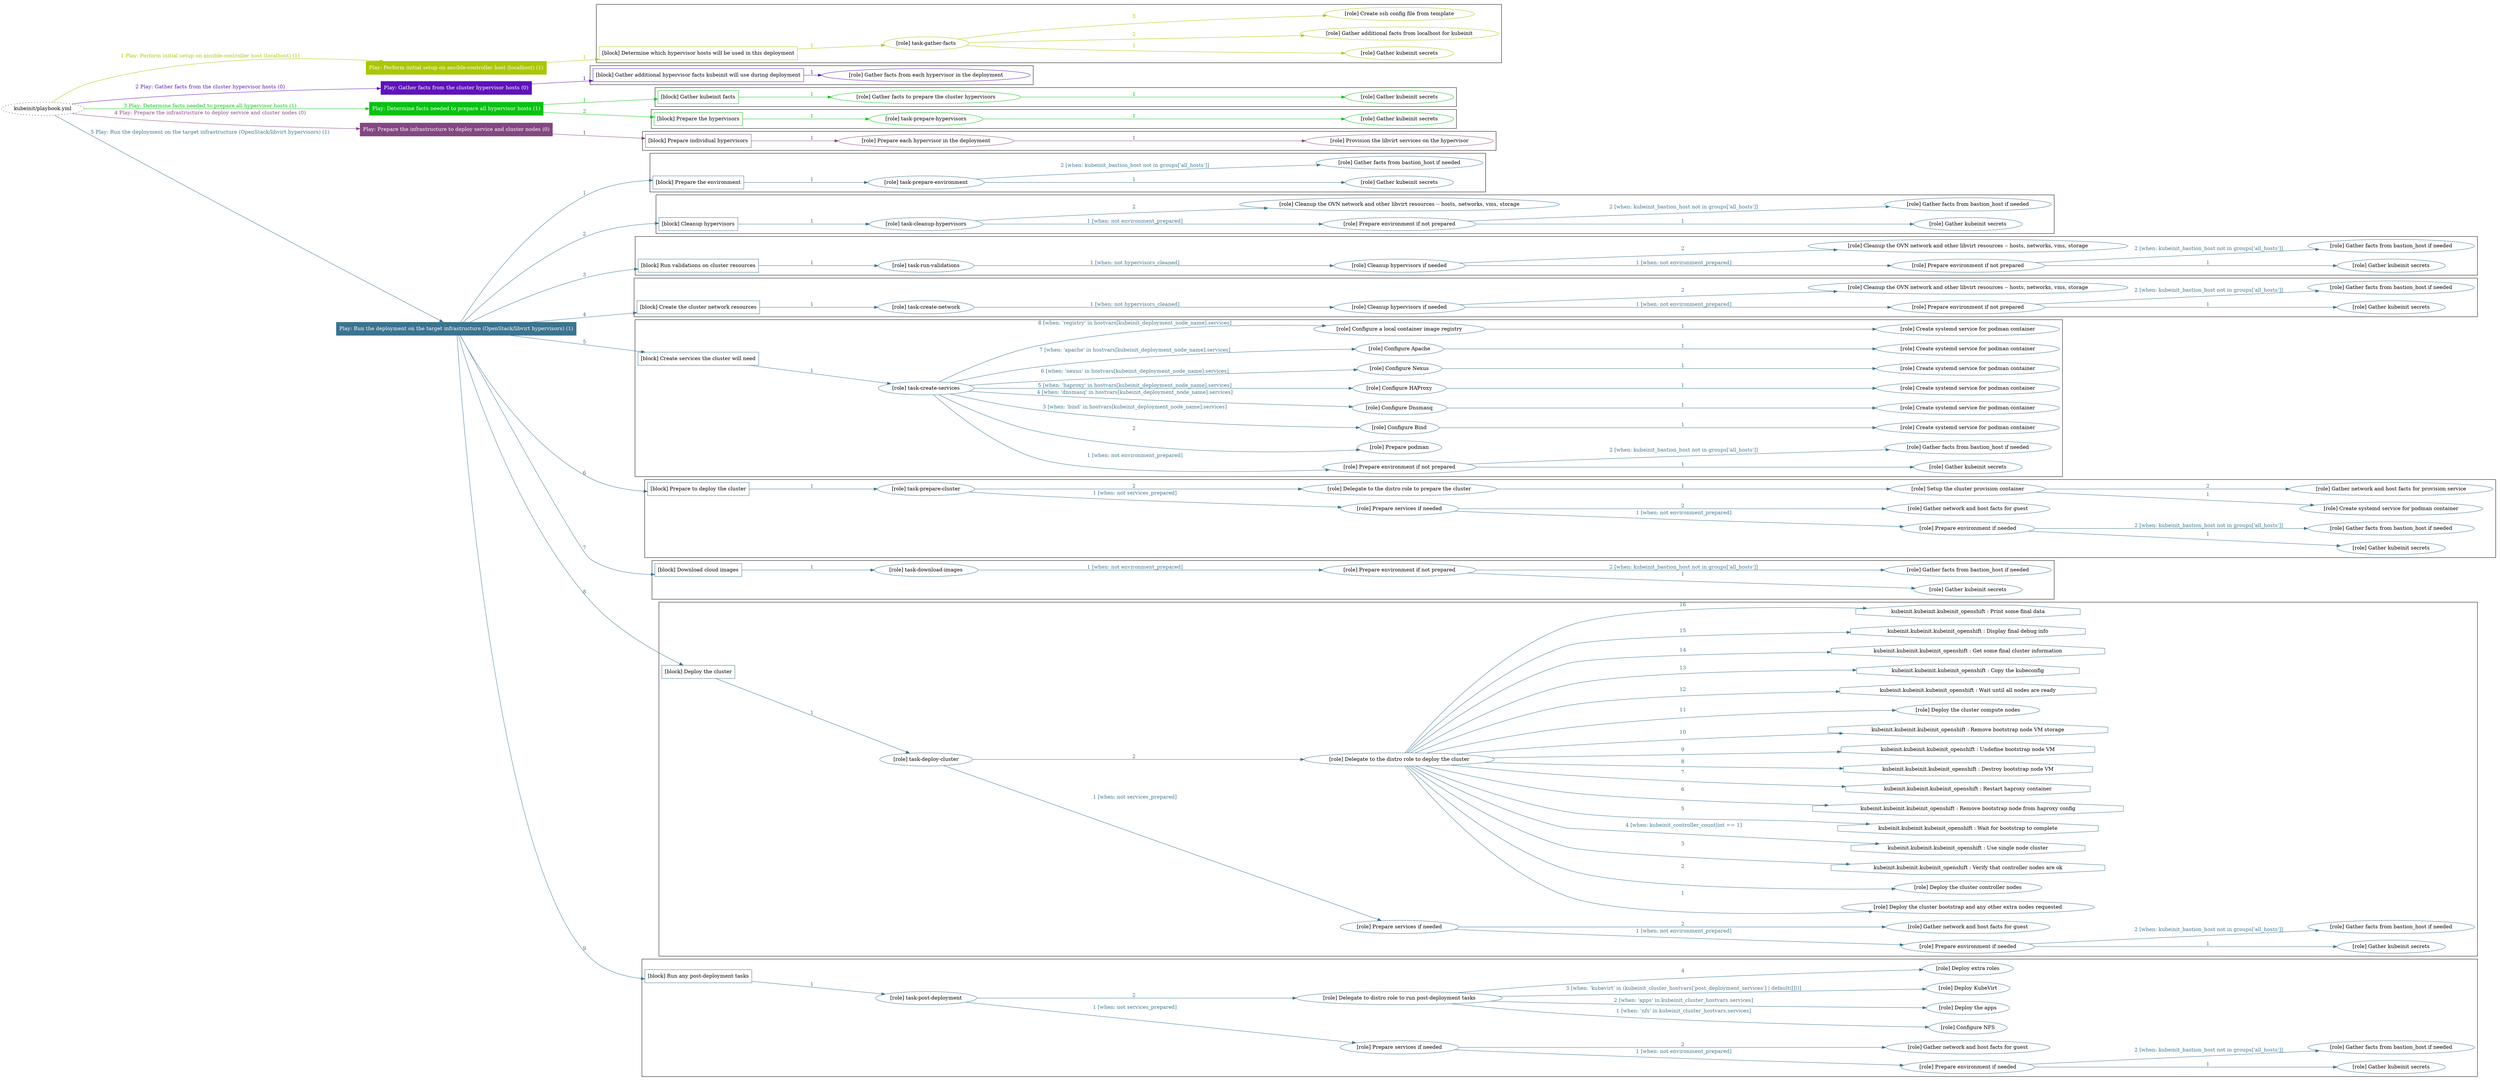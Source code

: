 digraph {
	graph [concentrate=true ordering=in rankdir=LR ratio=fill]
	edge [esep=5 sep=10]
	"kubeinit/playbook.yml" [URL="/home/runner/work/kubeinit/kubeinit/kubeinit/playbook.yml" id=playbook_86c372ff style=dotted]
	"kubeinit/playbook.yml" -> play_2f1bbc1e [label="1 Play: Perform initial setup on ansible-controller host (localhost) (1)" color="#abc606" fontcolor="#abc606" id=edge_play_2f1bbc1e labeltooltip="1 Play: Perform initial setup on ansible-controller host (localhost) (1)" tooltip="1 Play: Perform initial setup on ansible-controller host (localhost) (1)"]
	subgraph "Play: Perform initial setup on ansible-controller host (localhost) (1)" {
		play_2f1bbc1e [label="Play: Perform initial setup on ansible-controller host (localhost) (1)" URL="/home/runner/work/kubeinit/kubeinit/kubeinit/playbook.yml" color="#abc606" fontcolor="#ffffff" id=play_2f1bbc1e shape=box style=filled tooltip=localhost]
		play_2f1bbc1e -> block_312f5016 [label=1 color="#abc606" fontcolor="#abc606" id=edge_block_312f5016 labeltooltip=1 tooltip=1]
		subgraph cluster_block_312f5016 {
			block_312f5016 [label="[block] Determine which hypervisor hosts will be used in this deployment" URL="/home/runner/work/kubeinit/kubeinit/kubeinit/playbook.yml" color="#abc606" id=block_312f5016 labeltooltip="Determine which hypervisor hosts will be used in this deployment" shape=box tooltip="Determine which hypervisor hosts will be used in this deployment"]
			block_312f5016 -> role_a064aaf8 [label="1 " color="#abc606" fontcolor="#abc606" id=edge_role_a064aaf8 labeltooltip="1 " tooltip="1 "]
			subgraph "task-gather-facts" {
				role_a064aaf8 [label="[role] task-gather-facts" URL="/home/runner/work/kubeinit/kubeinit/kubeinit/playbook.yml" color="#abc606" id=role_a064aaf8 tooltip="task-gather-facts"]
				role_a064aaf8 -> role_3e8e041d [label="1 " color="#abc606" fontcolor="#abc606" id=edge_role_3e8e041d labeltooltip="1 " tooltip="1 "]
				subgraph "Gather kubeinit secrets" {
					role_3e8e041d [label="[role] Gather kubeinit secrets" URL="/home/runner/.ansible/collections/ansible_collections/kubeinit/kubeinit/roles/kubeinit_prepare/tasks/build_hypervisors_group.yml" color="#abc606" id=role_3e8e041d tooltip="Gather kubeinit secrets"]
				}
				role_a064aaf8 -> role_da1316b4 [label="2 " color="#abc606" fontcolor="#abc606" id=edge_role_da1316b4 labeltooltip="2 " tooltip="2 "]
				subgraph "Gather additional facts from localhost for kubeinit" {
					role_da1316b4 [label="[role] Gather additional facts from localhost for kubeinit" URL="/home/runner/.ansible/collections/ansible_collections/kubeinit/kubeinit/roles/kubeinit_prepare/tasks/build_hypervisors_group.yml" color="#abc606" id=role_da1316b4 tooltip="Gather additional facts from localhost for kubeinit"]
				}
				role_a064aaf8 -> role_a5958807 [label="3 " color="#abc606" fontcolor="#abc606" id=edge_role_a5958807 labeltooltip="3 " tooltip="3 "]
				subgraph "Create ssh config file from template" {
					role_a5958807 [label="[role] Create ssh config file from template" URL="/home/runner/.ansible/collections/ansible_collections/kubeinit/kubeinit/roles/kubeinit_prepare/tasks/build_hypervisors_group.yml" color="#abc606" id=role_a5958807 tooltip="Create ssh config file from template"]
				}
			}
		}
	}
	"kubeinit/playbook.yml" -> play_542b224c [label="2 Play: Gather facts from the cluster hypervisor hosts (0)" color="#5e13b9" fontcolor="#5e13b9" id=edge_play_542b224c labeltooltip="2 Play: Gather facts from the cluster hypervisor hosts (0)" tooltip="2 Play: Gather facts from the cluster hypervisor hosts (0)"]
	subgraph "Play: Gather facts from the cluster hypervisor hosts (0)" {
		play_542b224c [label="Play: Gather facts from the cluster hypervisor hosts (0)" URL="/home/runner/work/kubeinit/kubeinit/kubeinit/playbook.yml" color="#5e13b9" fontcolor="#ffffff" id=play_542b224c shape=box style=filled tooltip="Play: Gather facts from the cluster hypervisor hosts (0)"]
		play_542b224c -> block_3cb286e9 [label=1 color="#5e13b9" fontcolor="#5e13b9" id=edge_block_3cb286e9 labeltooltip=1 tooltip=1]
		subgraph cluster_block_3cb286e9 {
			block_3cb286e9 [label="[block] Gather additional hypervisor facts kubeinit will use during deployment" URL="/home/runner/work/kubeinit/kubeinit/kubeinit/playbook.yml" color="#5e13b9" id=block_3cb286e9 labeltooltip="Gather additional hypervisor facts kubeinit will use during deployment" shape=box tooltip="Gather additional hypervisor facts kubeinit will use during deployment"]
			block_3cb286e9 -> role_a18df6a1 [label="1 " color="#5e13b9" fontcolor="#5e13b9" id=edge_role_a18df6a1 labeltooltip="1 " tooltip="1 "]
			subgraph "Gather facts from each hypervisor in the deployment" {
				role_a18df6a1 [label="[role] Gather facts from each hypervisor in the deployment" URL="/home/runner/work/kubeinit/kubeinit/kubeinit/playbook.yml" color="#5e13b9" id=role_a18df6a1 tooltip="Gather facts from each hypervisor in the deployment"]
			}
		}
	}
	"kubeinit/playbook.yml" -> play_8dd93a44 [label="3 Play: Determine facts needed to prepare all hypervisor hosts (1)" color="#0ac214" fontcolor="#0ac214" id=edge_play_8dd93a44 labeltooltip="3 Play: Determine facts needed to prepare all hypervisor hosts (1)" tooltip="3 Play: Determine facts needed to prepare all hypervisor hosts (1)"]
	subgraph "Play: Determine facts needed to prepare all hypervisor hosts (1)" {
		play_8dd93a44 [label="Play: Determine facts needed to prepare all hypervisor hosts (1)" URL="/home/runner/work/kubeinit/kubeinit/kubeinit/playbook.yml" color="#0ac214" fontcolor="#ffffff" id=play_8dd93a44 shape=box style=filled tooltip=localhost]
		play_8dd93a44 -> block_58922628 [label=1 color="#0ac214" fontcolor="#0ac214" id=edge_block_58922628 labeltooltip=1 tooltip=1]
		subgraph cluster_block_58922628 {
			block_58922628 [label="[block] Gather kubeinit facts" URL="/home/runner/work/kubeinit/kubeinit/kubeinit/playbook.yml" color="#0ac214" id=block_58922628 labeltooltip="Gather kubeinit facts" shape=box tooltip="Gather kubeinit facts"]
			block_58922628 -> role_56ddfc8f [label="1 " color="#0ac214" fontcolor="#0ac214" id=edge_role_56ddfc8f labeltooltip="1 " tooltip="1 "]
			subgraph "Gather facts to prepare the cluster hypervisors" {
				role_56ddfc8f [label="[role] Gather facts to prepare the cluster hypervisors" URL="/home/runner/work/kubeinit/kubeinit/kubeinit/playbook.yml" color="#0ac214" id=role_56ddfc8f tooltip="Gather facts to prepare the cluster hypervisors"]
				role_56ddfc8f -> role_1b23c92b [label="1 " color="#0ac214" fontcolor="#0ac214" id=edge_role_1b23c92b labeltooltip="1 " tooltip="1 "]
				subgraph "Gather kubeinit secrets" {
					role_1b23c92b [label="[role] Gather kubeinit secrets" URL="/home/runner/.ansible/collections/ansible_collections/kubeinit/kubeinit/roles/kubeinit_prepare/tasks/gather_kubeinit_facts.yml" color="#0ac214" id=role_1b23c92b tooltip="Gather kubeinit secrets"]
				}
			}
		}
		play_8dd93a44 -> block_e1672a41 [label=2 color="#0ac214" fontcolor="#0ac214" id=edge_block_e1672a41 labeltooltip=2 tooltip=2]
		subgraph cluster_block_e1672a41 {
			block_e1672a41 [label="[block] Prepare the hypervisors" URL="/home/runner/work/kubeinit/kubeinit/kubeinit/playbook.yml" color="#0ac214" id=block_e1672a41 labeltooltip="Prepare the hypervisors" shape=box tooltip="Prepare the hypervisors"]
			block_e1672a41 -> role_ffd8056f [label="1 " color="#0ac214" fontcolor="#0ac214" id=edge_role_ffd8056f labeltooltip="1 " tooltip="1 "]
			subgraph "task-prepare-hypervisors" {
				role_ffd8056f [label="[role] task-prepare-hypervisors" URL="/home/runner/work/kubeinit/kubeinit/kubeinit/playbook.yml" color="#0ac214" id=role_ffd8056f tooltip="task-prepare-hypervisors"]
				role_ffd8056f -> role_3801cb96 [label="1 " color="#0ac214" fontcolor="#0ac214" id=edge_role_3801cb96 labeltooltip="1 " tooltip="1 "]
				subgraph "Gather kubeinit secrets" {
					role_3801cb96 [label="[role] Gather kubeinit secrets" URL="/home/runner/.ansible/collections/ansible_collections/kubeinit/kubeinit/roles/kubeinit_prepare/tasks/gather_kubeinit_facts.yml" color="#0ac214" id=role_3801cb96 tooltip="Gather kubeinit secrets"]
				}
			}
		}
	}
	"kubeinit/playbook.yml" -> play_8eaca148 [label="4 Play: Prepare the infrastructure to deploy service and cluster nodes (0)" color="#854783" fontcolor="#854783" id=edge_play_8eaca148 labeltooltip="4 Play: Prepare the infrastructure to deploy service and cluster nodes (0)" tooltip="4 Play: Prepare the infrastructure to deploy service and cluster nodes (0)"]
	subgraph "Play: Prepare the infrastructure to deploy service and cluster nodes (0)" {
		play_8eaca148 [label="Play: Prepare the infrastructure to deploy service and cluster nodes (0)" URL="/home/runner/work/kubeinit/kubeinit/kubeinit/playbook.yml" color="#854783" fontcolor="#ffffff" id=play_8eaca148 shape=box style=filled tooltip="Play: Prepare the infrastructure to deploy service and cluster nodes (0)"]
		play_8eaca148 -> block_ccfe07f7 [label=1 color="#854783" fontcolor="#854783" id=edge_block_ccfe07f7 labeltooltip=1 tooltip=1]
		subgraph cluster_block_ccfe07f7 {
			block_ccfe07f7 [label="[block] Prepare individual hypervisors" URL="/home/runner/work/kubeinit/kubeinit/kubeinit/playbook.yml" color="#854783" id=block_ccfe07f7 labeltooltip="Prepare individual hypervisors" shape=box tooltip="Prepare individual hypervisors"]
			block_ccfe07f7 -> role_b65e6eaa [label="1 " color="#854783" fontcolor="#854783" id=edge_role_b65e6eaa labeltooltip="1 " tooltip="1 "]
			subgraph "Prepare each hypervisor in the deployment" {
				role_b65e6eaa [label="[role] Prepare each hypervisor in the deployment" URL="/home/runner/work/kubeinit/kubeinit/kubeinit/playbook.yml" color="#854783" id=role_b65e6eaa tooltip="Prepare each hypervisor in the deployment"]
				role_b65e6eaa -> role_cb940b52 [label="1 " color="#854783" fontcolor="#854783" id=edge_role_cb940b52 labeltooltip="1 " tooltip="1 "]
				subgraph "Provision the libvirt services on the hypervisor" {
					role_cb940b52 [label="[role] Provision the libvirt services on the hypervisor" URL="/home/runner/.ansible/collections/ansible_collections/kubeinit/kubeinit/roles/kubeinit_prepare/tasks/prepare_hypervisor.yml" color="#854783" id=role_cb940b52 tooltip="Provision the libvirt services on the hypervisor"]
				}
			}
		}
	}
	"kubeinit/playbook.yml" -> play_43fdd0a6 [label="5 Play: Run the deployment on the target infrastructure (OpenStack/libvirt hypervisors) (1)" color="#3c7490" fontcolor="#3c7490" id=edge_play_43fdd0a6 labeltooltip="5 Play: Run the deployment on the target infrastructure (OpenStack/libvirt hypervisors) (1)" tooltip="5 Play: Run the deployment on the target infrastructure (OpenStack/libvirt hypervisors) (1)"]
	subgraph "Play: Run the deployment on the target infrastructure (OpenStack/libvirt hypervisors) (1)" {
		play_43fdd0a6 [label="Play: Run the deployment on the target infrastructure (OpenStack/libvirt hypervisors) (1)" URL="/home/runner/work/kubeinit/kubeinit/kubeinit/playbook.yml" color="#3c7490" fontcolor="#ffffff" id=play_43fdd0a6 shape=box style=filled tooltip=localhost]
		play_43fdd0a6 -> block_279fe6b6 [label=1 color="#3c7490" fontcolor="#3c7490" id=edge_block_279fe6b6 labeltooltip=1 tooltip=1]
		subgraph cluster_block_279fe6b6 {
			block_279fe6b6 [label="[block] Prepare the environment" URL="/home/runner/work/kubeinit/kubeinit/kubeinit/playbook.yml" color="#3c7490" id=block_279fe6b6 labeltooltip="Prepare the environment" shape=box tooltip="Prepare the environment"]
			block_279fe6b6 -> role_2ea2ef56 [label="1 " color="#3c7490" fontcolor="#3c7490" id=edge_role_2ea2ef56 labeltooltip="1 " tooltip="1 "]
			subgraph "task-prepare-environment" {
				role_2ea2ef56 [label="[role] task-prepare-environment" URL="/home/runner/work/kubeinit/kubeinit/kubeinit/playbook.yml" color="#3c7490" id=role_2ea2ef56 tooltip="task-prepare-environment"]
				role_2ea2ef56 -> role_8168eb30 [label="1 " color="#3c7490" fontcolor="#3c7490" id=edge_role_8168eb30 labeltooltip="1 " tooltip="1 "]
				subgraph "Gather kubeinit secrets" {
					role_8168eb30 [label="[role] Gather kubeinit secrets" URL="/home/runner/.ansible/collections/ansible_collections/kubeinit/kubeinit/roles/kubeinit_prepare/tasks/gather_kubeinit_facts.yml" color="#3c7490" id=role_8168eb30 tooltip="Gather kubeinit secrets"]
				}
				role_2ea2ef56 -> role_0cd6fa3f [label="2 [when: kubeinit_bastion_host not in groups['all_hosts']]" color="#3c7490" fontcolor="#3c7490" id=edge_role_0cd6fa3f labeltooltip="2 [when: kubeinit_bastion_host not in groups['all_hosts']]" tooltip="2 [when: kubeinit_bastion_host not in groups['all_hosts']]"]
				subgraph "Gather facts from bastion_host if needed" {
					role_0cd6fa3f [label="[role] Gather facts from bastion_host if needed" URL="/home/runner/.ansible/collections/ansible_collections/kubeinit/kubeinit/roles/kubeinit_prepare/tasks/main.yml" color="#3c7490" id=role_0cd6fa3f tooltip="Gather facts from bastion_host if needed"]
				}
			}
		}
		play_43fdd0a6 -> block_047b2ee5 [label=2 color="#3c7490" fontcolor="#3c7490" id=edge_block_047b2ee5 labeltooltip=2 tooltip=2]
		subgraph cluster_block_047b2ee5 {
			block_047b2ee5 [label="[block] Cleanup hypervisors" URL="/home/runner/work/kubeinit/kubeinit/kubeinit/playbook.yml" color="#3c7490" id=block_047b2ee5 labeltooltip="Cleanup hypervisors" shape=box tooltip="Cleanup hypervisors"]
			block_047b2ee5 -> role_66c44429 [label="1 " color="#3c7490" fontcolor="#3c7490" id=edge_role_66c44429 labeltooltip="1 " tooltip="1 "]
			subgraph "task-cleanup-hypervisors" {
				role_66c44429 [label="[role] task-cleanup-hypervisors" URL="/home/runner/work/kubeinit/kubeinit/kubeinit/playbook.yml" color="#3c7490" id=role_66c44429 tooltip="task-cleanup-hypervisors"]
				role_66c44429 -> role_8d10b780 [label="1 [when: not environment_prepared]" color="#3c7490" fontcolor="#3c7490" id=edge_role_8d10b780 labeltooltip="1 [when: not environment_prepared]" tooltip="1 [when: not environment_prepared]"]
				subgraph "Prepare environment if not prepared" {
					role_8d10b780 [label="[role] Prepare environment if not prepared" URL="/home/runner/.ansible/collections/ansible_collections/kubeinit/kubeinit/roles/kubeinit_libvirt/tasks/cleanup_hypervisors.yml" color="#3c7490" id=role_8d10b780 tooltip="Prepare environment if not prepared"]
					role_8d10b780 -> role_d1e10322 [label="1 " color="#3c7490" fontcolor="#3c7490" id=edge_role_d1e10322 labeltooltip="1 " tooltip="1 "]
					subgraph "Gather kubeinit secrets" {
						role_d1e10322 [label="[role] Gather kubeinit secrets" URL="/home/runner/.ansible/collections/ansible_collections/kubeinit/kubeinit/roles/kubeinit_prepare/tasks/gather_kubeinit_facts.yml" color="#3c7490" id=role_d1e10322 tooltip="Gather kubeinit secrets"]
					}
					role_8d10b780 -> role_53c714c1 [label="2 [when: kubeinit_bastion_host not in groups['all_hosts']]" color="#3c7490" fontcolor="#3c7490" id=edge_role_53c714c1 labeltooltip="2 [when: kubeinit_bastion_host not in groups['all_hosts']]" tooltip="2 [when: kubeinit_bastion_host not in groups['all_hosts']]"]
					subgraph "Gather facts from bastion_host if needed" {
						role_53c714c1 [label="[role] Gather facts from bastion_host if needed" URL="/home/runner/.ansible/collections/ansible_collections/kubeinit/kubeinit/roles/kubeinit_prepare/tasks/main.yml" color="#3c7490" id=role_53c714c1 tooltip="Gather facts from bastion_host if needed"]
					}
				}
				role_66c44429 -> role_1ff6e954 [label="2 " color="#3c7490" fontcolor="#3c7490" id=edge_role_1ff6e954 labeltooltip="2 " tooltip="2 "]
				subgraph "Cleanup the OVN network and other libvirt resources -- hosts, networks, vms, storage" {
					role_1ff6e954 [label="[role] Cleanup the OVN network and other libvirt resources -- hosts, networks, vms, storage" URL="/home/runner/.ansible/collections/ansible_collections/kubeinit/kubeinit/roles/kubeinit_libvirt/tasks/cleanup_hypervisors.yml" color="#3c7490" id=role_1ff6e954 tooltip="Cleanup the OVN network and other libvirt resources -- hosts, networks, vms, storage"]
				}
			}
		}
		play_43fdd0a6 -> block_5c30639a [label=3 color="#3c7490" fontcolor="#3c7490" id=edge_block_5c30639a labeltooltip=3 tooltip=3]
		subgraph cluster_block_5c30639a {
			block_5c30639a [label="[block] Run validations on cluster resources" URL="/home/runner/work/kubeinit/kubeinit/kubeinit/playbook.yml" color="#3c7490" id=block_5c30639a labeltooltip="Run validations on cluster resources" shape=box tooltip="Run validations on cluster resources"]
			block_5c30639a -> role_5d5a8201 [label="1 " color="#3c7490" fontcolor="#3c7490" id=edge_role_5d5a8201 labeltooltip="1 " tooltip="1 "]
			subgraph "task-run-validations" {
				role_5d5a8201 [label="[role] task-run-validations" URL="/home/runner/work/kubeinit/kubeinit/kubeinit/playbook.yml" color="#3c7490" id=role_5d5a8201 tooltip="task-run-validations"]
				role_5d5a8201 -> role_0b78fc9e [label="1 [when: not hypervisors_cleaned]" color="#3c7490" fontcolor="#3c7490" id=edge_role_0b78fc9e labeltooltip="1 [when: not hypervisors_cleaned]" tooltip="1 [when: not hypervisors_cleaned]"]
				subgraph "Cleanup hypervisors if needed" {
					role_0b78fc9e [label="[role] Cleanup hypervisors if needed" URL="/home/runner/.ansible/collections/ansible_collections/kubeinit/kubeinit/roles/kubeinit_validations/tasks/main.yml" color="#3c7490" id=role_0b78fc9e tooltip="Cleanup hypervisors if needed"]
					role_0b78fc9e -> role_6282e303 [label="1 [when: not environment_prepared]" color="#3c7490" fontcolor="#3c7490" id=edge_role_6282e303 labeltooltip="1 [when: not environment_prepared]" tooltip="1 [when: not environment_prepared]"]
					subgraph "Prepare environment if not prepared" {
						role_6282e303 [label="[role] Prepare environment if not prepared" URL="/home/runner/.ansible/collections/ansible_collections/kubeinit/kubeinit/roles/kubeinit_libvirt/tasks/cleanup_hypervisors.yml" color="#3c7490" id=role_6282e303 tooltip="Prepare environment if not prepared"]
						role_6282e303 -> role_1df94463 [label="1 " color="#3c7490" fontcolor="#3c7490" id=edge_role_1df94463 labeltooltip="1 " tooltip="1 "]
						subgraph "Gather kubeinit secrets" {
							role_1df94463 [label="[role] Gather kubeinit secrets" URL="/home/runner/.ansible/collections/ansible_collections/kubeinit/kubeinit/roles/kubeinit_prepare/tasks/gather_kubeinit_facts.yml" color="#3c7490" id=role_1df94463 tooltip="Gather kubeinit secrets"]
						}
						role_6282e303 -> role_8b7cbca9 [label="2 [when: kubeinit_bastion_host not in groups['all_hosts']]" color="#3c7490" fontcolor="#3c7490" id=edge_role_8b7cbca9 labeltooltip="2 [when: kubeinit_bastion_host not in groups['all_hosts']]" tooltip="2 [when: kubeinit_bastion_host not in groups['all_hosts']]"]
						subgraph "Gather facts from bastion_host if needed" {
							role_8b7cbca9 [label="[role] Gather facts from bastion_host if needed" URL="/home/runner/.ansible/collections/ansible_collections/kubeinit/kubeinit/roles/kubeinit_prepare/tasks/main.yml" color="#3c7490" id=role_8b7cbca9 tooltip="Gather facts from bastion_host if needed"]
						}
					}
					role_0b78fc9e -> role_976d2a38 [label="2 " color="#3c7490" fontcolor="#3c7490" id=edge_role_976d2a38 labeltooltip="2 " tooltip="2 "]
					subgraph "Cleanup the OVN network and other libvirt resources -- hosts, networks, vms, storage" {
						role_976d2a38 [label="[role] Cleanup the OVN network and other libvirt resources -- hosts, networks, vms, storage" URL="/home/runner/.ansible/collections/ansible_collections/kubeinit/kubeinit/roles/kubeinit_libvirt/tasks/cleanup_hypervisors.yml" color="#3c7490" id=role_976d2a38 tooltip="Cleanup the OVN network and other libvirt resources -- hosts, networks, vms, storage"]
					}
				}
			}
		}
		play_43fdd0a6 -> block_3c0322ae [label=4 color="#3c7490" fontcolor="#3c7490" id=edge_block_3c0322ae labeltooltip=4 tooltip=4]
		subgraph cluster_block_3c0322ae {
			block_3c0322ae [label="[block] Create the cluster network resources" URL="/home/runner/work/kubeinit/kubeinit/kubeinit/playbook.yml" color="#3c7490" id=block_3c0322ae labeltooltip="Create the cluster network resources" shape=box tooltip="Create the cluster network resources"]
			block_3c0322ae -> role_04520972 [label="1 " color="#3c7490" fontcolor="#3c7490" id=edge_role_04520972 labeltooltip="1 " tooltip="1 "]
			subgraph "task-create-network" {
				role_04520972 [label="[role] task-create-network" URL="/home/runner/work/kubeinit/kubeinit/kubeinit/playbook.yml" color="#3c7490" id=role_04520972 tooltip="task-create-network"]
				role_04520972 -> role_a7d6f672 [label="1 [when: not hypervisors_cleaned]" color="#3c7490" fontcolor="#3c7490" id=edge_role_a7d6f672 labeltooltip="1 [when: not hypervisors_cleaned]" tooltip="1 [when: not hypervisors_cleaned]"]
				subgraph "Cleanup hypervisors if needed" {
					role_a7d6f672 [label="[role] Cleanup hypervisors if needed" URL="/home/runner/.ansible/collections/ansible_collections/kubeinit/kubeinit/roles/kubeinit_libvirt/tasks/create_network.yml" color="#3c7490" id=role_a7d6f672 tooltip="Cleanup hypervisors if needed"]
					role_a7d6f672 -> role_86e846ad [label="1 [when: not environment_prepared]" color="#3c7490" fontcolor="#3c7490" id=edge_role_86e846ad labeltooltip="1 [when: not environment_prepared]" tooltip="1 [when: not environment_prepared]"]
					subgraph "Prepare environment if not prepared" {
						role_86e846ad [label="[role] Prepare environment if not prepared" URL="/home/runner/.ansible/collections/ansible_collections/kubeinit/kubeinit/roles/kubeinit_libvirt/tasks/cleanup_hypervisors.yml" color="#3c7490" id=role_86e846ad tooltip="Prepare environment if not prepared"]
						role_86e846ad -> role_8df6290e [label="1 " color="#3c7490" fontcolor="#3c7490" id=edge_role_8df6290e labeltooltip="1 " tooltip="1 "]
						subgraph "Gather kubeinit secrets" {
							role_8df6290e [label="[role] Gather kubeinit secrets" URL="/home/runner/.ansible/collections/ansible_collections/kubeinit/kubeinit/roles/kubeinit_prepare/tasks/gather_kubeinit_facts.yml" color="#3c7490" id=role_8df6290e tooltip="Gather kubeinit secrets"]
						}
						role_86e846ad -> role_32a9d9fa [label="2 [when: kubeinit_bastion_host not in groups['all_hosts']]" color="#3c7490" fontcolor="#3c7490" id=edge_role_32a9d9fa labeltooltip="2 [when: kubeinit_bastion_host not in groups['all_hosts']]" tooltip="2 [when: kubeinit_bastion_host not in groups['all_hosts']]"]
						subgraph "Gather facts from bastion_host if needed" {
							role_32a9d9fa [label="[role] Gather facts from bastion_host if needed" URL="/home/runner/.ansible/collections/ansible_collections/kubeinit/kubeinit/roles/kubeinit_prepare/tasks/main.yml" color="#3c7490" id=role_32a9d9fa tooltip="Gather facts from bastion_host if needed"]
						}
					}
					role_a7d6f672 -> role_75a22e28 [label="2 " color="#3c7490" fontcolor="#3c7490" id=edge_role_75a22e28 labeltooltip="2 " tooltip="2 "]
					subgraph "Cleanup the OVN network and other libvirt resources -- hosts, networks, vms, storage" {
						role_75a22e28 [label="[role] Cleanup the OVN network and other libvirt resources -- hosts, networks, vms, storage" URL="/home/runner/.ansible/collections/ansible_collections/kubeinit/kubeinit/roles/kubeinit_libvirt/tasks/cleanup_hypervisors.yml" color="#3c7490" id=role_75a22e28 tooltip="Cleanup the OVN network and other libvirt resources -- hosts, networks, vms, storage"]
					}
				}
			}
		}
		play_43fdd0a6 -> block_2f2892b3 [label=5 color="#3c7490" fontcolor="#3c7490" id=edge_block_2f2892b3 labeltooltip=5 tooltip=5]
		subgraph cluster_block_2f2892b3 {
			block_2f2892b3 [label="[block] Create services the cluster will need" URL="/home/runner/work/kubeinit/kubeinit/kubeinit/playbook.yml" color="#3c7490" id=block_2f2892b3 labeltooltip="Create services the cluster will need" shape=box tooltip="Create services the cluster will need"]
			block_2f2892b3 -> role_4969bb33 [label="1 " color="#3c7490" fontcolor="#3c7490" id=edge_role_4969bb33 labeltooltip="1 " tooltip="1 "]
			subgraph "task-create-services" {
				role_4969bb33 [label="[role] task-create-services" URL="/home/runner/work/kubeinit/kubeinit/kubeinit/playbook.yml" color="#3c7490" id=role_4969bb33 tooltip="task-create-services"]
				role_4969bb33 -> role_9f52a5f1 [label="1 [when: not environment_prepared]" color="#3c7490" fontcolor="#3c7490" id=edge_role_9f52a5f1 labeltooltip="1 [when: not environment_prepared]" tooltip="1 [when: not environment_prepared]"]
				subgraph "Prepare environment if not prepared" {
					role_9f52a5f1 [label="[role] Prepare environment if not prepared" URL="/home/runner/.ansible/collections/ansible_collections/kubeinit/kubeinit/roles/kubeinit_services/tasks/main.yml" color="#3c7490" id=role_9f52a5f1 tooltip="Prepare environment if not prepared"]
					role_9f52a5f1 -> role_8caa701b [label="1 " color="#3c7490" fontcolor="#3c7490" id=edge_role_8caa701b labeltooltip="1 " tooltip="1 "]
					subgraph "Gather kubeinit secrets" {
						role_8caa701b [label="[role] Gather kubeinit secrets" URL="/home/runner/.ansible/collections/ansible_collections/kubeinit/kubeinit/roles/kubeinit_prepare/tasks/gather_kubeinit_facts.yml" color="#3c7490" id=role_8caa701b tooltip="Gather kubeinit secrets"]
					}
					role_9f52a5f1 -> role_5ff3b079 [label="2 [when: kubeinit_bastion_host not in groups['all_hosts']]" color="#3c7490" fontcolor="#3c7490" id=edge_role_5ff3b079 labeltooltip="2 [when: kubeinit_bastion_host not in groups['all_hosts']]" tooltip="2 [when: kubeinit_bastion_host not in groups['all_hosts']]"]
					subgraph "Gather facts from bastion_host if needed" {
						role_5ff3b079 [label="[role] Gather facts from bastion_host if needed" URL="/home/runner/.ansible/collections/ansible_collections/kubeinit/kubeinit/roles/kubeinit_prepare/tasks/main.yml" color="#3c7490" id=role_5ff3b079 tooltip="Gather facts from bastion_host if needed"]
					}
				}
				role_4969bb33 -> role_139f7bde [label="2 " color="#3c7490" fontcolor="#3c7490" id=edge_role_139f7bde labeltooltip="2 " tooltip="2 "]
				subgraph "Prepare podman" {
					role_139f7bde [label="[role] Prepare podman" URL="/home/runner/.ansible/collections/ansible_collections/kubeinit/kubeinit/roles/kubeinit_services/tasks/00_create_service_pod.yml" color="#3c7490" id=role_139f7bde tooltip="Prepare podman"]
				}
				role_4969bb33 -> role_536c3d38 [label="3 [when: 'bind' in hostvars[kubeinit_deployment_node_name].services]" color="#3c7490" fontcolor="#3c7490" id=edge_role_536c3d38 labeltooltip="3 [when: 'bind' in hostvars[kubeinit_deployment_node_name].services]" tooltip="3 [when: 'bind' in hostvars[kubeinit_deployment_node_name].services]"]
				subgraph "Configure Bind" {
					role_536c3d38 [label="[role] Configure Bind" URL="/home/runner/.ansible/collections/ansible_collections/kubeinit/kubeinit/roles/kubeinit_services/tasks/start_services_containers.yml" color="#3c7490" id=role_536c3d38 tooltip="Configure Bind"]
					role_536c3d38 -> role_d97fbf16 [label="1 " color="#3c7490" fontcolor="#3c7490" id=edge_role_d97fbf16 labeltooltip="1 " tooltip="1 "]
					subgraph "Create systemd service for podman container" {
						role_d97fbf16 [label="[role] Create systemd service for podman container" URL="/home/runner/.ansible/collections/ansible_collections/kubeinit/kubeinit/roles/kubeinit_bind/tasks/main.yml" color="#3c7490" id=role_d97fbf16 tooltip="Create systemd service for podman container"]
					}
				}
				role_4969bb33 -> role_ee0bcb3b [label="4 [when: 'dnsmasq' in hostvars[kubeinit_deployment_node_name].services]" color="#3c7490" fontcolor="#3c7490" id=edge_role_ee0bcb3b labeltooltip="4 [when: 'dnsmasq' in hostvars[kubeinit_deployment_node_name].services]" tooltip="4 [when: 'dnsmasq' in hostvars[kubeinit_deployment_node_name].services]"]
				subgraph "Configure Dnsmasq" {
					role_ee0bcb3b [label="[role] Configure Dnsmasq" URL="/home/runner/.ansible/collections/ansible_collections/kubeinit/kubeinit/roles/kubeinit_services/tasks/start_services_containers.yml" color="#3c7490" id=role_ee0bcb3b tooltip="Configure Dnsmasq"]
					role_ee0bcb3b -> role_518f30d9 [label="1 " color="#3c7490" fontcolor="#3c7490" id=edge_role_518f30d9 labeltooltip="1 " tooltip="1 "]
					subgraph "Create systemd service for podman container" {
						role_518f30d9 [label="[role] Create systemd service for podman container" URL="/home/runner/.ansible/collections/ansible_collections/kubeinit/kubeinit/roles/kubeinit_dnsmasq/tasks/main.yml" color="#3c7490" id=role_518f30d9 tooltip="Create systemd service for podman container"]
					}
				}
				role_4969bb33 -> role_ba47d6bd [label="5 [when: 'haproxy' in hostvars[kubeinit_deployment_node_name].services]" color="#3c7490" fontcolor="#3c7490" id=edge_role_ba47d6bd labeltooltip="5 [when: 'haproxy' in hostvars[kubeinit_deployment_node_name].services]" tooltip="5 [when: 'haproxy' in hostvars[kubeinit_deployment_node_name].services]"]
				subgraph "Configure HAProxy" {
					role_ba47d6bd [label="[role] Configure HAProxy" URL="/home/runner/.ansible/collections/ansible_collections/kubeinit/kubeinit/roles/kubeinit_services/tasks/start_services_containers.yml" color="#3c7490" id=role_ba47d6bd tooltip="Configure HAProxy"]
					role_ba47d6bd -> role_e10af225 [label="1 " color="#3c7490" fontcolor="#3c7490" id=edge_role_e10af225 labeltooltip="1 " tooltip="1 "]
					subgraph "Create systemd service for podman container" {
						role_e10af225 [label="[role] Create systemd service for podman container" URL="/home/runner/.ansible/collections/ansible_collections/kubeinit/kubeinit/roles/kubeinit_haproxy/tasks/main.yml" color="#3c7490" id=role_e10af225 tooltip="Create systemd service for podman container"]
					}
				}
				role_4969bb33 -> role_020c9c15 [label="6 [when: 'nexus' in hostvars[kubeinit_deployment_node_name].services]" color="#3c7490" fontcolor="#3c7490" id=edge_role_020c9c15 labeltooltip="6 [when: 'nexus' in hostvars[kubeinit_deployment_node_name].services]" tooltip="6 [when: 'nexus' in hostvars[kubeinit_deployment_node_name].services]"]
				subgraph "Configure Nexus" {
					role_020c9c15 [label="[role] Configure Nexus" URL="/home/runner/.ansible/collections/ansible_collections/kubeinit/kubeinit/roles/kubeinit_services/tasks/start_services_containers.yml" color="#3c7490" id=role_020c9c15 tooltip="Configure Nexus"]
					role_020c9c15 -> role_5890d459 [label="1 " color="#3c7490" fontcolor="#3c7490" id=edge_role_5890d459 labeltooltip="1 " tooltip="1 "]
					subgraph "Create systemd service for podman container" {
						role_5890d459 [label="[role] Create systemd service for podman container" URL="/home/runner/.ansible/collections/ansible_collections/kubeinit/kubeinit/roles/kubeinit_nexus/tasks/main.yml" color="#3c7490" id=role_5890d459 tooltip="Create systemd service for podman container"]
					}
				}
				role_4969bb33 -> role_7484b401 [label="7 [when: 'apache' in hostvars[kubeinit_deployment_node_name].services]" color="#3c7490" fontcolor="#3c7490" id=edge_role_7484b401 labeltooltip="7 [when: 'apache' in hostvars[kubeinit_deployment_node_name].services]" tooltip="7 [when: 'apache' in hostvars[kubeinit_deployment_node_name].services]"]
				subgraph "Configure Apache" {
					role_7484b401 [label="[role] Configure Apache" URL="/home/runner/.ansible/collections/ansible_collections/kubeinit/kubeinit/roles/kubeinit_services/tasks/start_services_containers.yml" color="#3c7490" id=role_7484b401 tooltip="Configure Apache"]
					role_7484b401 -> role_87e04f4a [label="1 " color="#3c7490" fontcolor="#3c7490" id=edge_role_87e04f4a labeltooltip="1 " tooltip="1 "]
					subgraph "Create systemd service for podman container" {
						role_87e04f4a [label="[role] Create systemd service for podman container" URL="/home/runner/.ansible/collections/ansible_collections/kubeinit/kubeinit/roles/kubeinit_apache/tasks/main.yml" color="#3c7490" id=role_87e04f4a tooltip="Create systemd service for podman container"]
					}
				}
				role_4969bb33 -> role_d03fd0cc [label="8 [when: 'registry' in hostvars[kubeinit_deployment_node_name].services]" color="#3c7490" fontcolor="#3c7490" id=edge_role_d03fd0cc labeltooltip="8 [when: 'registry' in hostvars[kubeinit_deployment_node_name].services]" tooltip="8 [when: 'registry' in hostvars[kubeinit_deployment_node_name].services]"]
				subgraph "Configure a local container image registry" {
					role_d03fd0cc [label="[role] Configure a local container image registry" URL="/home/runner/.ansible/collections/ansible_collections/kubeinit/kubeinit/roles/kubeinit_services/tasks/start_services_containers.yml" color="#3c7490" id=role_d03fd0cc tooltip="Configure a local container image registry"]
					role_d03fd0cc -> role_06963c0d [label="1 " color="#3c7490" fontcolor="#3c7490" id=edge_role_06963c0d labeltooltip="1 " tooltip="1 "]
					subgraph "Create systemd service for podman container" {
						role_06963c0d [label="[role] Create systemd service for podman container" URL="/home/runner/.ansible/collections/ansible_collections/kubeinit/kubeinit/roles/kubeinit_registry/tasks/main.yml" color="#3c7490" id=role_06963c0d tooltip="Create systemd service for podman container"]
					}
				}
			}
		}
		play_43fdd0a6 -> block_1643f3fb [label=6 color="#3c7490" fontcolor="#3c7490" id=edge_block_1643f3fb labeltooltip=6 tooltip=6]
		subgraph cluster_block_1643f3fb {
			block_1643f3fb [label="[block] Prepare to deploy the cluster" URL="/home/runner/work/kubeinit/kubeinit/kubeinit/playbook.yml" color="#3c7490" id=block_1643f3fb labeltooltip="Prepare to deploy the cluster" shape=box tooltip="Prepare to deploy the cluster"]
			block_1643f3fb -> role_6bd7120d [label="1 " color="#3c7490" fontcolor="#3c7490" id=edge_role_6bd7120d labeltooltip="1 " tooltip="1 "]
			subgraph "task-prepare-cluster" {
				role_6bd7120d [label="[role] task-prepare-cluster" URL="/home/runner/work/kubeinit/kubeinit/kubeinit/playbook.yml" color="#3c7490" id=role_6bd7120d tooltip="task-prepare-cluster"]
				role_6bd7120d -> role_87e2dcbc [label="1 [when: not services_prepared]" color="#3c7490" fontcolor="#3c7490" id=edge_role_87e2dcbc labeltooltip="1 [when: not services_prepared]" tooltip="1 [when: not services_prepared]"]
				subgraph "Prepare services if needed" {
					role_87e2dcbc [label="[role] Prepare services if needed" URL="/home/runner/.ansible/collections/ansible_collections/kubeinit/kubeinit/roles/kubeinit_prepare/tasks/prepare_cluster.yml" color="#3c7490" id=role_87e2dcbc tooltip="Prepare services if needed"]
					role_87e2dcbc -> role_0a71659a [label="1 [when: not environment_prepared]" color="#3c7490" fontcolor="#3c7490" id=edge_role_0a71659a labeltooltip="1 [when: not environment_prepared]" tooltip="1 [when: not environment_prepared]"]
					subgraph "Prepare environment if needed" {
						role_0a71659a [label="[role] Prepare environment if needed" URL="/home/runner/.ansible/collections/ansible_collections/kubeinit/kubeinit/roles/kubeinit_services/tasks/prepare_services.yml" color="#3c7490" id=role_0a71659a tooltip="Prepare environment if needed"]
						role_0a71659a -> role_0e2f2408 [label="1 " color="#3c7490" fontcolor="#3c7490" id=edge_role_0e2f2408 labeltooltip="1 " tooltip="1 "]
						subgraph "Gather kubeinit secrets" {
							role_0e2f2408 [label="[role] Gather kubeinit secrets" URL="/home/runner/.ansible/collections/ansible_collections/kubeinit/kubeinit/roles/kubeinit_prepare/tasks/gather_kubeinit_facts.yml" color="#3c7490" id=role_0e2f2408 tooltip="Gather kubeinit secrets"]
						}
						role_0a71659a -> role_6c1afb6d [label="2 [when: kubeinit_bastion_host not in groups['all_hosts']]" color="#3c7490" fontcolor="#3c7490" id=edge_role_6c1afb6d labeltooltip="2 [when: kubeinit_bastion_host not in groups['all_hosts']]" tooltip="2 [when: kubeinit_bastion_host not in groups['all_hosts']]"]
						subgraph "Gather facts from bastion_host if needed" {
							role_6c1afb6d [label="[role] Gather facts from bastion_host if needed" URL="/home/runner/.ansible/collections/ansible_collections/kubeinit/kubeinit/roles/kubeinit_prepare/tasks/main.yml" color="#3c7490" id=role_6c1afb6d tooltip="Gather facts from bastion_host if needed"]
						}
					}
					role_87e2dcbc -> role_ac471352 [label="2 " color="#3c7490" fontcolor="#3c7490" id=edge_role_ac471352 labeltooltip="2 " tooltip="2 "]
					subgraph "Gather network and host facts for guest" {
						role_ac471352 [label="[role] Gather network and host facts for guest" URL="/home/runner/.ansible/collections/ansible_collections/kubeinit/kubeinit/roles/kubeinit_services/tasks/prepare_services.yml" color="#3c7490" id=role_ac471352 tooltip="Gather network and host facts for guest"]
					}
				}
				role_6bd7120d -> role_a64a7bba [label="2 " color="#3c7490" fontcolor="#3c7490" id=edge_role_a64a7bba labeltooltip="2 " tooltip="2 "]
				subgraph "Delegate to the distro role to prepare the cluster" {
					role_a64a7bba [label="[role] Delegate to the distro role to prepare the cluster" URL="/home/runner/.ansible/collections/ansible_collections/kubeinit/kubeinit/roles/kubeinit_prepare/tasks/prepare_cluster.yml" color="#3c7490" id=role_a64a7bba tooltip="Delegate to the distro role to prepare the cluster"]
					role_a64a7bba -> role_7920c3d5 [label="1 " color="#3c7490" fontcolor="#3c7490" id=edge_role_7920c3d5 labeltooltip="1 " tooltip="1 "]
					subgraph "Setup the cluster provision container" {
						role_7920c3d5 [label="[role] Setup the cluster provision container" URL="/home/runner/.ansible/collections/ansible_collections/kubeinit/kubeinit/roles/kubeinit_openshift/tasks/prepare_cluster.yml" color="#3c7490" id=role_7920c3d5 tooltip="Setup the cluster provision container"]
						role_7920c3d5 -> role_6750a8f6 [label="1 " color="#3c7490" fontcolor="#3c7490" id=edge_role_6750a8f6 labeltooltip="1 " tooltip="1 "]
						subgraph "Create systemd service for podman container" {
							role_6750a8f6 [label="[role] Create systemd service for podman container" URL="/home/runner/.ansible/collections/ansible_collections/kubeinit/kubeinit/roles/kubeinit_services/tasks/create_provision_container.yml" color="#3c7490" id=role_6750a8f6 tooltip="Create systemd service for podman container"]
						}
						role_7920c3d5 -> role_73c607a5 [label="2 " color="#3c7490" fontcolor="#3c7490" id=edge_role_73c607a5 labeltooltip="2 " tooltip="2 "]
						subgraph "Gather network and host facts for provision service" {
							role_73c607a5 [label="[role] Gather network and host facts for provision service" URL="/home/runner/.ansible/collections/ansible_collections/kubeinit/kubeinit/roles/kubeinit_services/tasks/create_provision_container.yml" color="#3c7490" id=role_73c607a5 tooltip="Gather network and host facts for provision service"]
						}
					}
				}
			}
		}
		play_43fdd0a6 -> block_b48792ec [label=7 color="#3c7490" fontcolor="#3c7490" id=edge_block_b48792ec labeltooltip=7 tooltip=7]
		subgraph cluster_block_b48792ec {
			block_b48792ec [label="[block] Download cloud images" URL="/home/runner/work/kubeinit/kubeinit/kubeinit/playbook.yml" color="#3c7490" id=block_b48792ec labeltooltip="Download cloud images" shape=box tooltip="Download cloud images"]
			block_b48792ec -> role_5818e76e [label="1 " color="#3c7490" fontcolor="#3c7490" id=edge_role_5818e76e labeltooltip="1 " tooltip="1 "]
			subgraph "task-download-images" {
				role_5818e76e [label="[role] task-download-images" URL="/home/runner/work/kubeinit/kubeinit/kubeinit/playbook.yml" color="#3c7490" id=role_5818e76e tooltip="task-download-images"]
				role_5818e76e -> role_b3afb1de [label="1 [when: not environment_prepared]" color="#3c7490" fontcolor="#3c7490" id=edge_role_b3afb1de labeltooltip="1 [when: not environment_prepared]" tooltip="1 [when: not environment_prepared]"]
				subgraph "Prepare environment if not prepared" {
					role_b3afb1de [label="[role] Prepare environment if not prepared" URL="/home/runner/.ansible/collections/ansible_collections/kubeinit/kubeinit/roles/kubeinit_libvirt/tasks/download_cloud_images.yml" color="#3c7490" id=role_b3afb1de tooltip="Prepare environment if not prepared"]
					role_b3afb1de -> role_8d1205c4 [label="1 " color="#3c7490" fontcolor="#3c7490" id=edge_role_8d1205c4 labeltooltip="1 " tooltip="1 "]
					subgraph "Gather kubeinit secrets" {
						role_8d1205c4 [label="[role] Gather kubeinit secrets" URL="/home/runner/.ansible/collections/ansible_collections/kubeinit/kubeinit/roles/kubeinit_prepare/tasks/gather_kubeinit_facts.yml" color="#3c7490" id=role_8d1205c4 tooltip="Gather kubeinit secrets"]
					}
					role_b3afb1de -> role_c2c719ca [label="2 [when: kubeinit_bastion_host not in groups['all_hosts']]" color="#3c7490" fontcolor="#3c7490" id=edge_role_c2c719ca labeltooltip="2 [when: kubeinit_bastion_host not in groups['all_hosts']]" tooltip="2 [when: kubeinit_bastion_host not in groups['all_hosts']]"]
					subgraph "Gather facts from bastion_host if needed" {
						role_c2c719ca [label="[role] Gather facts from bastion_host if needed" URL="/home/runner/.ansible/collections/ansible_collections/kubeinit/kubeinit/roles/kubeinit_prepare/tasks/main.yml" color="#3c7490" id=role_c2c719ca tooltip="Gather facts from bastion_host if needed"]
					}
				}
			}
		}
		play_43fdd0a6 -> block_69d32505 [label=8 color="#3c7490" fontcolor="#3c7490" id=edge_block_69d32505 labeltooltip=8 tooltip=8]
		subgraph cluster_block_69d32505 {
			block_69d32505 [label="[block] Deploy the cluster" URL="/home/runner/work/kubeinit/kubeinit/kubeinit/playbook.yml" color="#3c7490" id=block_69d32505 labeltooltip="Deploy the cluster" shape=box tooltip="Deploy the cluster"]
			block_69d32505 -> role_249db0cb [label="1 " color="#3c7490" fontcolor="#3c7490" id=edge_role_249db0cb labeltooltip="1 " tooltip="1 "]
			subgraph "task-deploy-cluster" {
				role_249db0cb [label="[role] task-deploy-cluster" URL="/home/runner/work/kubeinit/kubeinit/kubeinit/playbook.yml" color="#3c7490" id=role_249db0cb tooltip="task-deploy-cluster"]
				role_249db0cb -> role_b127cfa7 [label="1 [when: not services_prepared]" color="#3c7490" fontcolor="#3c7490" id=edge_role_b127cfa7 labeltooltip="1 [when: not services_prepared]" tooltip="1 [when: not services_prepared]"]
				subgraph "Prepare services if needed" {
					role_b127cfa7 [label="[role] Prepare services if needed" URL="/home/runner/.ansible/collections/ansible_collections/kubeinit/kubeinit/roles/kubeinit_prepare/tasks/deploy_cluster.yml" color="#3c7490" id=role_b127cfa7 tooltip="Prepare services if needed"]
					role_b127cfa7 -> role_cc10e777 [label="1 [when: not environment_prepared]" color="#3c7490" fontcolor="#3c7490" id=edge_role_cc10e777 labeltooltip="1 [when: not environment_prepared]" tooltip="1 [when: not environment_prepared]"]
					subgraph "Prepare environment if needed" {
						role_cc10e777 [label="[role] Prepare environment if needed" URL="/home/runner/.ansible/collections/ansible_collections/kubeinit/kubeinit/roles/kubeinit_services/tasks/prepare_services.yml" color="#3c7490" id=role_cc10e777 tooltip="Prepare environment if needed"]
						role_cc10e777 -> role_1bae0be9 [label="1 " color="#3c7490" fontcolor="#3c7490" id=edge_role_1bae0be9 labeltooltip="1 " tooltip="1 "]
						subgraph "Gather kubeinit secrets" {
							role_1bae0be9 [label="[role] Gather kubeinit secrets" URL="/home/runner/.ansible/collections/ansible_collections/kubeinit/kubeinit/roles/kubeinit_prepare/tasks/gather_kubeinit_facts.yml" color="#3c7490" id=role_1bae0be9 tooltip="Gather kubeinit secrets"]
						}
						role_cc10e777 -> role_7491301f [label="2 [when: kubeinit_bastion_host not in groups['all_hosts']]" color="#3c7490" fontcolor="#3c7490" id=edge_role_7491301f labeltooltip="2 [when: kubeinit_bastion_host not in groups['all_hosts']]" tooltip="2 [when: kubeinit_bastion_host not in groups['all_hosts']]"]
						subgraph "Gather facts from bastion_host if needed" {
							role_7491301f [label="[role] Gather facts from bastion_host if needed" URL="/home/runner/.ansible/collections/ansible_collections/kubeinit/kubeinit/roles/kubeinit_prepare/tasks/main.yml" color="#3c7490" id=role_7491301f tooltip="Gather facts from bastion_host if needed"]
						}
					}
					role_b127cfa7 -> role_57fb9966 [label="2 " color="#3c7490" fontcolor="#3c7490" id=edge_role_57fb9966 labeltooltip="2 " tooltip="2 "]
					subgraph "Gather network and host facts for guest" {
						role_57fb9966 [label="[role] Gather network and host facts for guest" URL="/home/runner/.ansible/collections/ansible_collections/kubeinit/kubeinit/roles/kubeinit_services/tasks/prepare_services.yml" color="#3c7490" id=role_57fb9966 tooltip="Gather network and host facts for guest"]
					}
				}
				role_249db0cb -> role_e5a44256 [label="2 " color="#3c7490" fontcolor="#3c7490" id=edge_role_e5a44256 labeltooltip="2 " tooltip="2 "]
				subgraph "Delegate to the distro role to deploy the cluster" {
					role_e5a44256 [label="[role] Delegate to the distro role to deploy the cluster" URL="/home/runner/.ansible/collections/ansible_collections/kubeinit/kubeinit/roles/kubeinit_prepare/tasks/deploy_cluster.yml" color="#3c7490" id=role_e5a44256 tooltip="Delegate to the distro role to deploy the cluster"]
					role_e5a44256 -> role_e2d3eb37 [label="1 " color="#3c7490" fontcolor="#3c7490" id=edge_role_e2d3eb37 labeltooltip="1 " tooltip="1 "]
					subgraph "Deploy the cluster bootstrap and any other extra nodes requested" {
						role_e2d3eb37 [label="[role] Deploy the cluster bootstrap and any other extra nodes requested" URL="/home/runner/.ansible/collections/ansible_collections/kubeinit/kubeinit/roles/kubeinit_openshift/tasks/main.yml" color="#3c7490" id=role_e2d3eb37 tooltip="Deploy the cluster bootstrap and any other extra nodes requested"]
					}
					role_e5a44256 -> role_be17b095 [label="2 " color="#3c7490" fontcolor="#3c7490" id=edge_role_be17b095 labeltooltip="2 " tooltip="2 "]
					subgraph "Deploy the cluster controller nodes" {
						role_be17b095 [label="[role] Deploy the cluster controller nodes" URL="/home/runner/.ansible/collections/ansible_collections/kubeinit/kubeinit/roles/kubeinit_openshift/tasks/main.yml" color="#3c7490" id=role_be17b095 tooltip="Deploy the cluster controller nodes"]
					}
					task_b27c71fb [label="kubeinit.kubeinit.kubeinit_openshift : Verify that controller nodes are ok" URL="/home/runner/.ansible/collections/ansible_collections/kubeinit/kubeinit/roles/kubeinit_openshift/tasks/main.yml" color="#3c7490" id=task_b27c71fb shape=octagon tooltip="kubeinit.kubeinit.kubeinit_openshift : Verify that controller nodes are ok"]
					role_e5a44256 -> task_b27c71fb [label="3 " color="#3c7490" fontcolor="#3c7490" id=edge_task_b27c71fb labeltooltip="3 " tooltip="3 "]
					task_2afd9d4d [label="kubeinit.kubeinit.kubeinit_openshift : Use single node cluster" URL="/home/runner/.ansible/collections/ansible_collections/kubeinit/kubeinit/roles/kubeinit_openshift/tasks/main.yml" color="#3c7490" id=task_2afd9d4d shape=octagon tooltip="kubeinit.kubeinit.kubeinit_openshift : Use single node cluster"]
					role_e5a44256 -> task_2afd9d4d [label="4 [when: kubeinit_controller_count|int == 1]" color="#3c7490" fontcolor="#3c7490" id=edge_task_2afd9d4d labeltooltip="4 [when: kubeinit_controller_count|int == 1]" tooltip="4 [when: kubeinit_controller_count|int == 1]"]
					task_dd7c25d9 [label="kubeinit.kubeinit.kubeinit_openshift : Wait for bootstrap to complete" URL="/home/runner/.ansible/collections/ansible_collections/kubeinit/kubeinit/roles/kubeinit_openshift/tasks/main.yml" color="#3c7490" id=task_dd7c25d9 shape=octagon tooltip="kubeinit.kubeinit.kubeinit_openshift : Wait for bootstrap to complete"]
					role_e5a44256 -> task_dd7c25d9 [label="5 " color="#3c7490" fontcolor="#3c7490" id=edge_task_dd7c25d9 labeltooltip="5 " tooltip="5 "]
					task_f6b92cfd [label="kubeinit.kubeinit.kubeinit_openshift : Remove bootstrap node from haproxy config" URL="/home/runner/.ansible/collections/ansible_collections/kubeinit/kubeinit/roles/kubeinit_openshift/tasks/main.yml" color="#3c7490" id=task_f6b92cfd shape=octagon tooltip="kubeinit.kubeinit.kubeinit_openshift : Remove bootstrap node from haproxy config"]
					role_e5a44256 -> task_f6b92cfd [label="6 " color="#3c7490" fontcolor="#3c7490" id=edge_task_f6b92cfd labeltooltip="6 " tooltip="6 "]
					task_89a5102c [label="kubeinit.kubeinit.kubeinit_openshift : Restart haproxy container" URL="/home/runner/.ansible/collections/ansible_collections/kubeinit/kubeinit/roles/kubeinit_openshift/tasks/main.yml" color="#3c7490" id=task_89a5102c shape=octagon tooltip="kubeinit.kubeinit.kubeinit_openshift : Restart haproxy container"]
					role_e5a44256 -> task_89a5102c [label="7 " color="#3c7490" fontcolor="#3c7490" id=edge_task_89a5102c labeltooltip="7 " tooltip="7 "]
					task_fbd47695 [label="kubeinit.kubeinit.kubeinit_openshift : Destroy bootstrap node VM" URL="/home/runner/.ansible/collections/ansible_collections/kubeinit/kubeinit/roles/kubeinit_openshift/tasks/main.yml" color="#3c7490" id=task_fbd47695 shape=octagon tooltip="kubeinit.kubeinit.kubeinit_openshift : Destroy bootstrap node VM"]
					role_e5a44256 -> task_fbd47695 [label="8 " color="#3c7490" fontcolor="#3c7490" id=edge_task_fbd47695 labeltooltip="8 " tooltip="8 "]
					task_0eb105aa [label="kubeinit.kubeinit.kubeinit_openshift : Undefine bootstrap node VM" URL="/home/runner/.ansible/collections/ansible_collections/kubeinit/kubeinit/roles/kubeinit_openshift/tasks/main.yml" color="#3c7490" id=task_0eb105aa shape=octagon tooltip="kubeinit.kubeinit.kubeinit_openshift : Undefine bootstrap node VM"]
					role_e5a44256 -> task_0eb105aa [label="9 " color="#3c7490" fontcolor="#3c7490" id=edge_task_0eb105aa labeltooltip="9 " tooltip="9 "]
					task_c214805d [label="kubeinit.kubeinit.kubeinit_openshift : Remove bootstrap node VM storage" URL="/home/runner/.ansible/collections/ansible_collections/kubeinit/kubeinit/roles/kubeinit_openshift/tasks/main.yml" color="#3c7490" id=task_c214805d shape=octagon tooltip="kubeinit.kubeinit.kubeinit_openshift : Remove bootstrap node VM storage"]
					role_e5a44256 -> task_c214805d [label="10 " color="#3c7490" fontcolor="#3c7490" id=edge_task_c214805d labeltooltip="10 " tooltip="10 "]
					role_e5a44256 -> role_a6d155d1 [label="11 " color="#3c7490" fontcolor="#3c7490" id=edge_role_a6d155d1 labeltooltip="11 " tooltip="11 "]
					subgraph "Deploy the cluster compute nodes" {
						role_a6d155d1 [label="[role] Deploy the cluster compute nodes" URL="/home/runner/.ansible/collections/ansible_collections/kubeinit/kubeinit/roles/kubeinit_openshift/tasks/main.yml" color="#3c7490" id=role_a6d155d1 tooltip="Deploy the cluster compute nodes"]
					}
					task_c72d9f6d [label="kubeinit.kubeinit.kubeinit_openshift : Wait until all nodes are ready" URL="/home/runner/.ansible/collections/ansible_collections/kubeinit/kubeinit/roles/kubeinit_openshift/tasks/main.yml" color="#3c7490" id=task_c72d9f6d shape=octagon tooltip="kubeinit.kubeinit.kubeinit_openshift : Wait until all nodes are ready"]
					role_e5a44256 -> task_c72d9f6d [label="12 " color="#3c7490" fontcolor="#3c7490" id=edge_task_c72d9f6d labeltooltip="12 " tooltip="12 "]
					task_51016e29 [label="kubeinit.kubeinit.kubeinit_openshift : Copy the kubeconfig" URL="/home/runner/.ansible/collections/ansible_collections/kubeinit/kubeinit/roles/kubeinit_openshift/tasks/main.yml" color="#3c7490" id=task_51016e29 shape=octagon tooltip="kubeinit.kubeinit.kubeinit_openshift : Copy the kubeconfig"]
					role_e5a44256 -> task_51016e29 [label="13 " color="#3c7490" fontcolor="#3c7490" id=edge_task_51016e29 labeltooltip="13 " tooltip="13 "]
					task_bcbbfc3e [label="kubeinit.kubeinit.kubeinit_openshift : Get some final cluster information" URL="/home/runner/.ansible/collections/ansible_collections/kubeinit/kubeinit/roles/kubeinit_openshift/tasks/main.yml" color="#3c7490" id=task_bcbbfc3e shape=octagon tooltip="kubeinit.kubeinit.kubeinit_openshift : Get some final cluster information"]
					role_e5a44256 -> task_bcbbfc3e [label="14 " color="#3c7490" fontcolor="#3c7490" id=edge_task_bcbbfc3e labeltooltip="14 " tooltip="14 "]
					task_253b1f49 [label="kubeinit.kubeinit.kubeinit_openshift : Display final debug info" URL="/home/runner/.ansible/collections/ansible_collections/kubeinit/kubeinit/roles/kubeinit_openshift/tasks/main.yml" color="#3c7490" id=task_253b1f49 shape=octagon tooltip="kubeinit.kubeinit.kubeinit_openshift : Display final debug info"]
					role_e5a44256 -> task_253b1f49 [label="15 " color="#3c7490" fontcolor="#3c7490" id=edge_task_253b1f49 labeltooltip="15 " tooltip="15 "]
					task_9050e201 [label="kubeinit.kubeinit.kubeinit_openshift : Print some final data" URL="/home/runner/.ansible/collections/ansible_collections/kubeinit/kubeinit/roles/kubeinit_openshift/tasks/main.yml" color="#3c7490" id=task_9050e201 shape=octagon tooltip="kubeinit.kubeinit.kubeinit_openshift : Print some final data"]
					role_e5a44256 -> task_9050e201 [label="16 " color="#3c7490" fontcolor="#3c7490" id=edge_task_9050e201 labeltooltip="16 " tooltip="16 "]
				}
			}
		}
		play_43fdd0a6 -> block_165b1599 [label=9 color="#3c7490" fontcolor="#3c7490" id=edge_block_165b1599 labeltooltip=9 tooltip=9]
		subgraph cluster_block_165b1599 {
			block_165b1599 [label="[block] Run any post-deployment tasks" URL="/home/runner/work/kubeinit/kubeinit/kubeinit/playbook.yml" color="#3c7490" id=block_165b1599 labeltooltip="Run any post-deployment tasks" shape=box tooltip="Run any post-deployment tasks"]
			block_165b1599 -> role_bdefd935 [label="1 " color="#3c7490" fontcolor="#3c7490" id=edge_role_bdefd935 labeltooltip="1 " tooltip="1 "]
			subgraph "task-post-deployment" {
				role_bdefd935 [label="[role] task-post-deployment" URL="/home/runner/work/kubeinit/kubeinit/kubeinit/playbook.yml" color="#3c7490" id=role_bdefd935 tooltip="task-post-deployment"]
				role_bdefd935 -> role_52aa7fa9 [label="1 [when: not services_prepared]" color="#3c7490" fontcolor="#3c7490" id=edge_role_52aa7fa9 labeltooltip="1 [when: not services_prepared]" tooltip="1 [when: not services_prepared]"]
				subgraph "Prepare services if needed" {
					role_52aa7fa9 [label="[role] Prepare services if needed" URL="/home/runner/.ansible/collections/ansible_collections/kubeinit/kubeinit/roles/kubeinit_prepare/tasks/post_deployment.yml" color="#3c7490" id=role_52aa7fa9 tooltip="Prepare services if needed"]
					role_52aa7fa9 -> role_b152416d [label="1 [when: not environment_prepared]" color="#3c7490" fontcolor="#3c7490" id=edge_role_b152416d labeltooltip="1 [when: not environment_prepared]" tooltip="1 [when: not environment_prepared]"]
					subgraph "Prepare environment if needed" {
						role_b152416d [label="[role] Prepare environment if needed" URL="/home/runner/.ansible/collections/ansible_collections/kubeinit/kubeinit/roles/kubeinit_services/tasks/prepare_services.yml" color="#3c7490" id=role_b152416d tooltip="Prepare environment if needed"]
						role_b152416d -> role_7a449d18 [label="1 " color="#3c7490" fontcolor="#3c7490" id=edge_role_7a449d18 labeltooltip="1 " tooltip="1 "]
						subgraph "Gather kubeinit secrets" {
							role_7a449d18 [label="[role] Gather kubeinit secrets" URL="/home/runner/.ansible/collections/ansible_collections/kubeinit/kubeinit/roles/kubeinit_prepare/tasks/gather_kubeinit_facts.yml" color="#3c7490" id=role_7a449d18 tooltip="Gather kubeinit secrets"]
						}
						role_b152416d -> role_58aea04d [label="2 [when: kubeinit_bastion_host not in groups['all_hosts']]" color="#3c7490" fontcolor="#3c7490" id=edge_role_58aea04d labeltooltip="2 [when: kubeinit_bastion_host not in groups['all_hosts']]" tooltip="2 [when: kubeinit_bastion_host not in groups['all_hosts']]"]
						subgraph "Gather facts from bastion_host if needed" {
							role_58aea04d [label="[role] Gather facts from bastion_host if needed" URL="/home/runner/.ansible/collections/ansible_collections/kubeinit/kubeinit/roles/kubeinit_prepare/tasks/main.yml" color="#3c7490" id=role_58aea04d tooltip="Gather facts from bastion_host if needed"]
						}
					}
					role_52aa7fa9 -> role_2f47035b [label="2 " color="#3c7490" fontcolor="#3c7490" id=edge_role_2f47035b labeltooltip="2 " tooltip="2 "]
					subgraph "Gather network and host facts for guest" {
						role_2f47035b [label="[role] Gather network and host facts for guest" URL="/home/runner/.ansible/collections/ansible_collections/kubeinit/kubeinit/roles/kubeinit_services/tasks/prepare_services.yml" color="#3c7490" id=role_2f47035b tooltip="Gather network and host facts for guest"]
					}
				}
				role_bdefd935 -> role_95d9f704 [label="2 " color="#3c7490" fontcolor="#3c7490" id=edge_role_95d9f704 labeltooltip="2 " tooltip="2 "]
				subgraph "Delegate to distro role to run post-deployment tasks" {
					role_95d9f704 [label="[role] Delegate to distro role to run post-deployment tasks" URL="/home/runner/.ansible/collections/ansible_collections/kubeinit/kubeinit/roles/kubeinit_prepare/tasks/post_deployment.yml" color="#3c7490" id=role_95d9f704 tooltip="Delegate to distro role to run post-deployment tasks"]
					role_95d9f704 -> role_ab1c2f6a [label="1 [when: 'nfs' in kubeinit_cluster_hostvars.services]" color="#3c7490" fontcolor="#3c7490" id=edge_role_ab1c2f6a labeltooltip="1 [when: 'nfs' in kubeinit_cluster_hostvars.services]" tooltip="1 [when: 'nfs' in kubeinit_cluster_hostvars.services]"]
					subgraph "Configure NFS" {
						role_ab1c2f6a [label="[role] Configure NFS" URL="/home/runner/.ansible/collections/ansible_collections/kubeinit/kubeinit/roles/kubeinit_openshift/tasks/post_deployment_tasks.yml" color="#3c7490" id=role_ab1c2f6a tooltip="Configure NFS"]
					}
					role_95d9f704 -> role_49cb42e1 [label="2 [when: 'apps' in kubeinit_cluster_hostvars.services]" color="#3c7490" fontcolor="#3c7490" id=edge_role_49cb42e1 labeltooltip="2 [when: 'apps' in kubeinit_cluster_hostvars.services]" tooltip="2 [when: 'apps' in kubeinit_cluster_hostvars.services]"]
					subgraph "Deploy the apps" {
						role_49cb42e1 [label="[role] Deploy the apps" URL="/home/runner/.ansible/collections/ansible_collections/kubeinit/kubeinit/roles/kubeinit_openshift/tasks/post_deployment_tasks.yml" color="#3c7490" id=role_49cb42e1 tooltip="Deploy the apps"]
					}
					role_95d9f704 -> role_716de517 [label="3 [when: 'kubevirt' in (kubeinit_cluster_hostvars['post_deployment_services'] | default([]))]" color="#3c7490" fontcolor="#3c7490" id=edge_role_716de517 labeltooltip="3 [when: 'kubevirt' in (kubeinit_cluster_hostvars['post_deployment_services'] | default([]))]" tooltip="3 [when: 'kubevirt' in (kubeinit_cluster_hostvars['post_deployment_services'] | default([]))]"]
					subgraph "Deploy KubeVirt" {
						role_716de517 [label="[role] Deploy KubeVirt" URL="/home/runner/.ansible/collections/ansible_collections/kubeinit/kubeinit/roles/kubeinit_openshift/tasks/post_deployment_tasks.yml" color="#3c7490" id=role_716de517 tooltip="Deploy KubeVirt"]
					}
					role_95d9f704 -> role_ed815df9 [label="4 " color="#3c7490" fontcolor="#3c7490" id=edge_role_ed815df9 labeltooltip="4 " tooltip="4 "]
					subgraph "Deploy extra roles" {
						role_ed815df9 [label="[role] Deploy extra roles" URL="/home/runner/.ansible/collections/ansible_collections/kubeinit/kubeinit/roles/kubeinit_openshift/tasks/post_deployment_tasks.yml" color="#3c7490" id=role_ed815df9 tooltip="Deploy extra roles"]
					}
				}
			}
		}
	}
}
